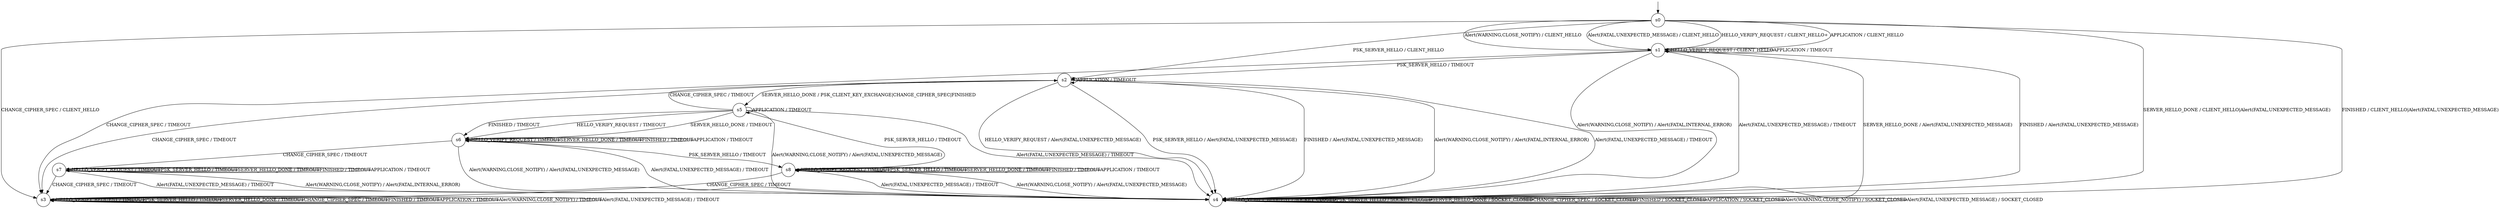 digraph g {

	s0 [shape="circle" label="s0"];
	s1 [shape="circle" label="s1"];
	s2 [shape="circle" label="s2"];
	s3 [shape="circle" label="s3"];
	s4 [shape="circle" label="s4"];
	s5 [shape="circle" label="s5"];
	s6 [shape="circle" label="s6"];
	s7 [shape="circle" label="s7"];
	s8 [shape="circle" label="s8"];
	s0 -> s1 [label="HELLO_VERIFY_REQUEST / CLIENT_HELLO+"];
	s0 -> s2 [label="PSK_SERVER_HELLO / CLIENT_HELLO"];
	s0 -> s4 [label="SERVER_HELLO_DONE / CLIENT_HELLO|Alert(FATAL,UNEXPECTED_MESSAGE)"];
	s0 -> s3 [label="CHANGE_CIPHER_SPEC / CLIENT_HELLO"];
	s0 -> s4 [label="FINISHED / CLIENT_HELLO|Alert(FATAL,UNEXPECTED_MESSAGE)"];
	s0 -> s1 [label="APPLICATION / CLIENT_HELLO"];
	s0 -> s1 [label="Alert(WARNING,CLOSE_NOTIFY) / CLIENT_HELLO"];
	s0 -> s1 [label="Alert(FATAL,UNEXPECTED_MESSAGE) / CLIENT_HELLO"];
	s1 -> s1 [label="HELLO_VERIFY_REQUEST / CLIENT_HELLO"];
	s1 -> s2 [label="PSK_SERVER_HELLO / TIMEOUT"];
	s1 -> s4 [label="SERVER_HELLO_DONE / Alert(FATAL,UNEXPECTED_MESSAGE)"];
	s1 -> s3 [label="CHANGE_CIPHER_SPEC / TIMEOUT"];
	s1 -> s4 [label="FINISHED / Alert(FATAL,UNEXPECTED_MESSAGE)"];
	s1 -> s1 [label="APPLICATION / TIMEOUT"];
	s1 -> s4 [label="Alert(WARNING,CLOSE_NOTIFY) / Alert(FATAL,INTERNAL_ERROR)"];
	s1 -> s4 [label="Alert(FATAL,UNEXPECTED_MESSAGE) / TIMEOUT"];
	s2 -> s4 [label="HELLO_VERIFY_REQUEST / Alert(FATAL,UNEXPECTED_MESSAGE)"];
	s2 -> s4 [label="PSK_SERVER_HELLO / Alert(FATAL,UNEXPECTED_MESSAGE)"];
	s2 -> s5 [label="SERVER_HELLO_DONE / PSK_CLIENT_KEY_EXCHANGE|CHANGE_CIPHER_SPEC|FINISHED"];
	s2 -> s3 [label="CHANGE_CIPHER_SPEC / TIMEOUT"];
	s2 -> s4 [label="FINISHED / Alert(FATAL,UNEXPECTED_MESSAGE)"];
	s2 -> s2 [label="APPLICATION / TIMEOUT"];
	s2 -> s4 [label="Alert(WARNING,CLOSE_NOTIFY) / Alert(FATAL,INTERNAL_ERROR)"];
	s2 -> s4 [label="Alert(FATAL,UNEXPECTED_MESSAGE) / TIMEOUT"];
	s3 -> s3 [label="HELLO_VERIFY_REQUEST / TIMEOUT"];
	s3 -> s3 [label="PSK_SERVER_HELLO / TIMEOUT"];
	s3 -> s3 [label="SERVER_HELLO_DONE / TIMEOUT"];
	s3 -> s3 [label="CHANGE_CIPHER_SPEC / TIMEOUT"];
	s3 -> s3 [label="FINISHED / TIMEOUT"];
	s3 -> s3 [label="APPLICATION / TIMEOUT"];
	s3 -> s3 [label="Alert(WARNING,CLOSE_NOTIFY) / TIMEOUT"];
	s3 -> s3 [label="Alert(FATAL,UNEXPECTED_MESSAGE) / TIMEOUT"];
	s4 -> s4 [label="HELLO_VERIFY_REQUEST / SOCKET_CLOSED"];
	s4 -> s4 [label="PSK_SERVER_HELLO / SOCKET_CLOSED"];
	s4 -> s4 [label="SERVER_HELLO_DONE / SOCKET_CLOSED"];
	s4 -> s4 [label="CHANGE_CIPHER_SPEC / SOCKET_CLOSED"];
	s4 -> s4 [label="FINISHED / SOCKET_CLOSED"];
	s4 -> s4 [label="APPLICATION / SOCKET_CLOSED"];
	s4 -> s4 [label="Alert(WARNING,CLOSE_NOTIFY) / SOCKET_CLOSED"];
	s4 -> s4 [label="Alert(FATAL,UNEXPECTED_MESSAGE) / SOCKET_CLOSED"];
	s5 -> s6 [label="HELLO_VERIFY_REQUEST / TIMEOUT"];
	s5 -> s8 [label="PSK_SERVER_HELLO / TIMEOUT"];
	s5 -> s6 [label="SERVER_HELLO_DONE / TIMEOUT"];
	s5 -> s2 [label="CHANGE_CIPHER_SPEC / TIMEOUT"];
	s5 -> s6 [label="FINISHED / TIMEOUT"];
	s5 -> s5 [label="APPLICATION / TIMEOUT"];
	s5 -> s4 [label="Alert(WARNING,CLOSE_NOTIFY) / Alert(FATAL,UNEXPECTED_MESSAGE)"];
	s5 -> s4 [label="Alert(FATAL,UNEXPECTED_MESSAGE) / TIMEOUT"];
	s6 -> s6 [label="HELLO_VERIFY_REQUEST / TIMEOUT"];
	s6 -> s8 [label="PSK_SERVER_HELLO / TIMEOUT"];
	s6 -> s6 [label="SERVER_HELLO_DONE / TIMEOUT"];
	s6 -> s7 [label="CHANGE_CIPHER_SPEC / TIMEOUT"];
	s6 -> s6 [label="FINISHED / TIMEOUT"];
	s6 -> s6 [label="APPLICATION / TIMEOUT"];
	s6 -> s4 [label="Alert(WARNING,CLOSE_NOTIFY) / Alert(FATAL,UNEXPECTED_MESSAGE)"];
	s6 -> s4 [label="Alert(FATAL,UNEXPECTED_MESSAGE) / TIMEOUT"];
	s7 -> s7 [label="HELLO_VERIFY_REQUEST / TIMEOUT"];
	s7 -> s7 [label="PSK_SERVER_HELLO / TIMEOUT"];
	s7 -> s7 [label="SERVER_HELLO_DONE / TIMEOUT"];
	s7 -> s3 [label="CHANGE_CIPHER_SPEC / TIMEOUT"];
	s7 -> s7 [label="FINISHED / TIMEOUT"];
	s7 -> s7 [label="APPLICATION / TIMEOUT"];
	s7 -> s4 [label="Alert(WARNING,CLOSE_NOTIFY) / Alert(FATAL,INTERNAL_ERROR)"];
	s7 -> s4 [label="Alert(FATAL,UNEXPECTED_MESSAGE) / TIMEOUT"];
	s8 -> s8 [label="HELLO_VERIFY_REQUEST / TIMEOUT"];
	s8 -> s8 [label="PSK_SERVER_HELLO / TIMEOUT"];
	s8 -> s8 [label="SERVER_HELLO_DONE / TIMEOUT"];
	s8 -> s3 [label="CHANGE_CIPHER_SPEC / TIMEOUT"];
	s8 -> s8 [label="FINISHED / TIMEOUT"];
	s8 -> s8 [label="APPLICATION / TIMEOUT"];
	s8 -> s4 [label="Alert(WARNING,CLOSE_NOTIFY) / Alert(FATAL,UNEXPECTED_MESSAGE)"];
	s8 -> s4 [label="Alert(FATAL,UNEXPECTED_MESSAGE) / TIMEOUT"];

__start0 [label="" shape="none" width="0" height="0"];
__start0 -> s0;

}
